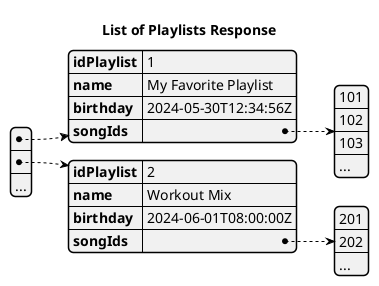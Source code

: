 @startjson
title List of Playlists Response
[
  {
    "idPlaylist": 1,
    "name": "My Favorite Playlist",
    "birthday": "2024-05-30T12:34:56Z",
    "songIds": [101, 102, 103, "..."]
  },
  {
    "idPlaylist": 2,
    "name": "Workout Mix",
    "birthday": "2024-06-01T08:00:00Z",
    "songIds": [201, 202, "..."]
  },
  "..."
]
@endjson
